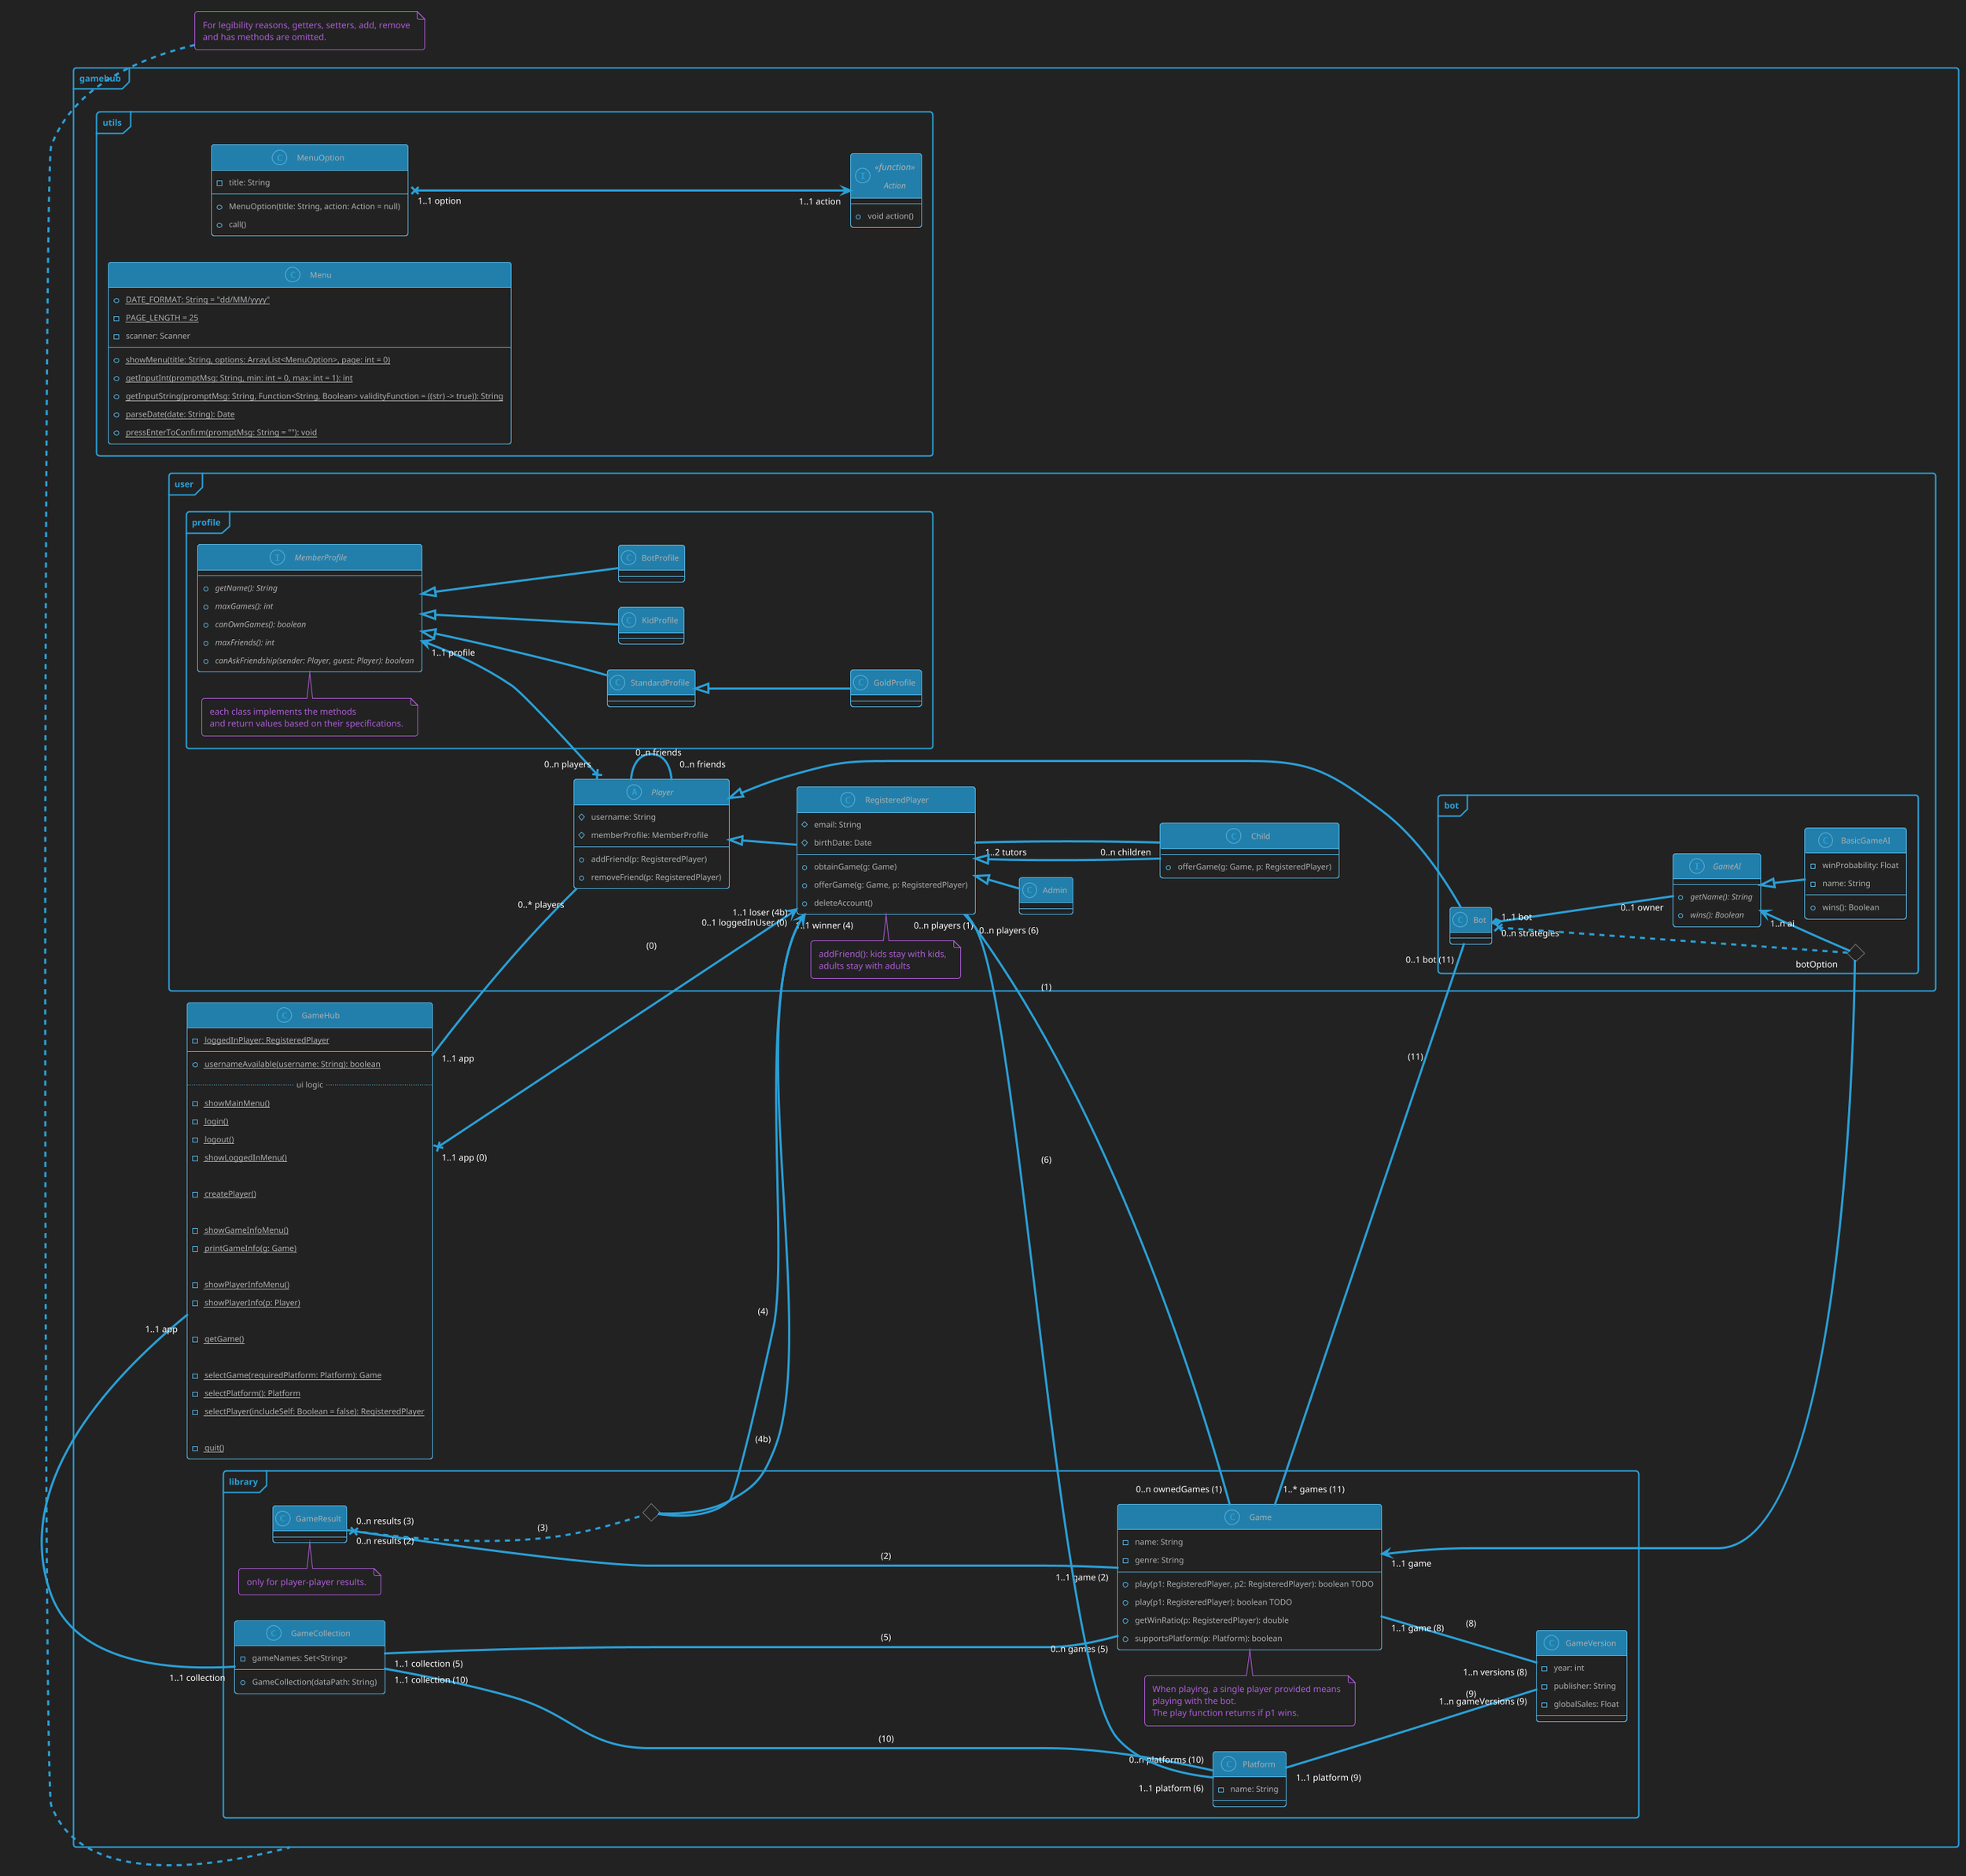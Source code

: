@startuml architecture_draft
'MIT License
'
'Copyright (c) 2023 Picorims alias Charly Schmidt
'
'Permission is hereby granted, free of charge, to any person obtaining a copy
'of this software and associated documentation files (the "Software"), to deal
'in the Software without restriction, including without limitation the rights
'to use, copy, modify, merge, publish, distribute, sublicense, and/or sell
'copies of the Software, and to permit persons to whom the Software is
'furnished to do so, subject to the following conditions:
'
'The above copyright notice and this permission notice shall be included in all
'copies or substantial portions of the Software.
'
'THE SOFTWARE IS PROVIDED "AS IS", WITHOUT WARRANTY OF ANY KIND, EXPRESS OR
'IMPLIED, INCLUDING BUT NOT LIMITED TO THE WARRANTIES OF MERCHANTABILITY,
'FITNESS FOR A PARTICULAR PURPOSE AND NONINFRINGEMENT. IN NO EVENT SHALL THE
'AUTHORS OR COPYRIGHT HOLDERS BE LIABLE FOR ANY CLAIM, DAMAGES OR OTHER
'LIABILITY, WHETHER IN AN ACTION OF CONTRACT, TORT OR OTHERWISE, ARISING FROM,
'OUT OF OR IN CONNECTION WITH THE SOFTWARE OR THE USE OR OTHER DEALINGS IN THE
'SOFTWARE.

!theme cyborg-outline
skinparam BackgroundColor #222222
'skinparam groupInheritance 2
skinparam PackageStyle frame
'skinparam linetype ortho
left to right direction





package gamehub {

    class GameHub {
        - {static} loggedInPlayer: RegisteredPlayer
        --
        + {static} usernameAvailable(username: String): boolean
        ..ui logic..
        - {static} showMainMenu()
        - {static} login()
        - {static} logout()
        - {static} showLoggedInMenu()

        - {static} createPlayer()
        
        - {static} showGameInfoMenu()
        - {static} printGameInfo(g: Game)
        
        - {static} showPlayerInfoMenu()
        - {static} showPlayerInfo(p: Player)

        - {static} getGame()

        - {static} selectGame(requiredPlatform: Platform): Game
        - {static} selectPlatform(): Platform
        - {static} selectPlayer(includeSelf: Boolean = false): RegisteredPlayer
        
        - {static} quit()
    }





    package utils {
        interface Action <<function>> {
            + void action()
        }

        class MenuOption {
            - title: String
            --
            + MenuOption(title: String, action: Action = null)
            + call()
        }
        MenuOption "1..1 option" x---> "1..1 action" Action

        class Menu {
            + {static} DATE_FORMAT: String = "dd/MM/yyyy"
            - {static} PAGE_LENGTH = 25
            - scanner: Scanner
            --
            + {static} showMenu(title: String, options: ArrayList<MenuOption>, page: int = 0)
            + {static} getInputInt(promptMsg: String, min: int = 0, max: int = 1): int
            + {static} getInputString(promptMsg: String, Function<String, Boolean> validityFunction = ((str) -> true)): String
            + {static} parseDate(date: String): Date
            + {static} pressEnterToConfirm(promptMsg: String = ""): void
        }
    }





    package user {

        package profile {
            interface MemberProfile {
                + {abstract} getName(): String
                + {abstract} maxGames(): int
                + {abstract} canOwnGames(): boolean
                + {abstract} maxFriends(): int
                + {abstract} canAskFriendship(sender: Player, guest: Player): boolean
            }

            note top of MemberProfile
                each class implements the methods
                and return values based on their specifications.
            end note

            class StandardProfile {}
            MemberProfile <|-down- StandardProfile 
            class GoldProfile {}
            StandardProfile <|-down- GoldProfile 
            class KidProfile {}
            MemberProfile <|-down- KidProfile 
            class BotProfile {}
            MemberProfile <|-down- BotProfile 
        }





        abstract class Player {
            # username: String
            # memberProfile: MemberProfile
            --
            + addFriend(p: RegisteredPlayer)
            + removeFriend(p: RegisteredPlayer)
        }
        GameHub "1..1 app" -- "0..* players" Player
        MemberProfile "1..1 profile" <--x "0..n players" Player
        Player "0..n friends \n" -- "0..n friends" Player





        class RegisteredPlayer {
            # email: String
            # birthDate: Date
            --
            + obtainGame(g: Game)
            + offerGame(g: Game, p: RegisteredPlayer)
            + deleteAccount()
        }
        Player <|-down- RegisteredPlayer
        RegisteredPlayer "0..1 loggedInUser (0)" <--x "1..1 app (0)" GameHub: (0)

        note top of RegisteredPlayer
            addFriend(): kids stay with kids,
            adults stay with adults
        end note





        class Child {
            + offerGame(g: Game, p: RegisteredPlayer)
        }
        Child "0..n children" --- "1..2 tutors" RegisteredPlayer

        note right of Child::tutors
            min 1 and max 2.
        end note

        RegisteredPlayer <|-down- Child





        class Admin {}
        RegisteredPlayer <|-- Admin





        package bot {
            class Bot {}
            Player <|-down---- Bot





            interface GameAI {
                + {abstract} getName(): String
                + {abstract} wins(): Boolean
            }
            Bot "0..n strategies" *--- "0..1 owner" GameAI

            class BasicGameAI {
                - winProbability: Float
                - name: String
                --
                + wins(): Boolean
            }
            GameAI <|-down- BasicGameAI




            <> botDiamond
            Bot "1..1 bot" x.. "botOption" botDiamond
            GameAI "1..n ai" <-- botDiamond
        }
    }





    package library {
        class Game {
            - name: String
            - genre: String
            --
            + play(p1: RegisteredPlayer, p2: RegisteredPlayer): boolean TODO
            + play(p1: RegisteredPlayer): boolean TODO
            + getWinRatio(p: RegisteredPlayer): double
            + supportsPlatform(p: Platform): boolean
        }
        note top of Game
            When playing, a single player provided means
            playing with the bot.
            The play function returns if p1 wins.
        end note
        RegisteredPlayer "0..n players (1)" -- "0..n ownedGames (1)" Game: (1)
        Game "1..* games (11)" -- "0..1 bot (11)" Bot: (11)
        Game "1..1 game" <-- botDiamond





        class GameVersion {
            - year: int
            - publisher: String
            - globalSales: Float
        }
        Game "1..1 game (8)" --- "1..n versions (8)" GameVersion: (8)
        Platform "1..1 platform (9)" --- "1..n gameVersions (9)" GameVersion: (9)




        class GameResult {}
        GameResult "0..n results (2)" ----- "1..1 game (2)" Game: (2)
        <> playerDiamond
        GameResult "0..n results (3)" x.. playerDiamond: (3)
        playerDiamond --> "1..1 winner (4)" RegisteredPlayer: (4)
        playerDiamond --> "1..1 loser (4b)" RegisteredPlayer: (4b)
        note top of GameResult
            only for player-player results.
        end note





        class GameCollection {
            - gameNames: Set<String>
            --
            + GameCollection(dataPath: String)
        }
        GameCollection "1..1 collection (5)" ----- "0..n games (5)" Game: (5)
        GameCollection "1..1 collection (10)" ----- "0..n platforms (10)" Platform: (10)
        GameHub "1..1 app" --- "1..1 collection" GameCollection





        class Platform {
            - name: String
        }
        Platform "1..1 platform (6)" ----- "0..n players (6)" RegisteredPlayer: (6)
    }

}

note top of gamehub
    For legibility reasons, getters, setters, add, remove
    and has methods are omitted.
end note

@enduml